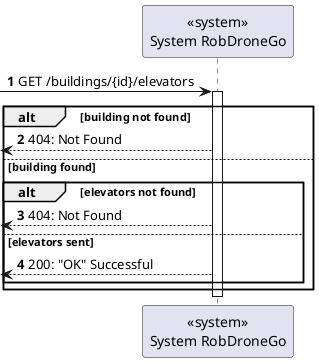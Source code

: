 @startuml
autonumber


participant "<<system>>\nSystem RobDroneGo" as sys


[-> sys: GET /buildings/{id}/elevators

    activate sys
    alt building not found
        [<-- sys : 404: Not Found
    else building found
        alt elevators not found
            [<-- sys : 404: Not Found
        else elevators sent
            [<-- sys : 200: "OK" Successful
        end
    end



deactivate sys

@enduml

